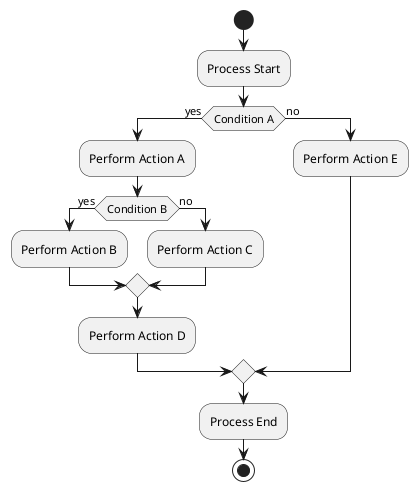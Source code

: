@startuml
start
:Process Start;
if (Condition A) then (yes)
  :Perform Action A;
  if (Condition B) then (yes)
    :Perform Action B;
  else (no)
    :Perform Action C;
  endif
  :Perform Action D;
else (no)
  :Perform Action E;
endif
:Process End;
stop
@enduml
